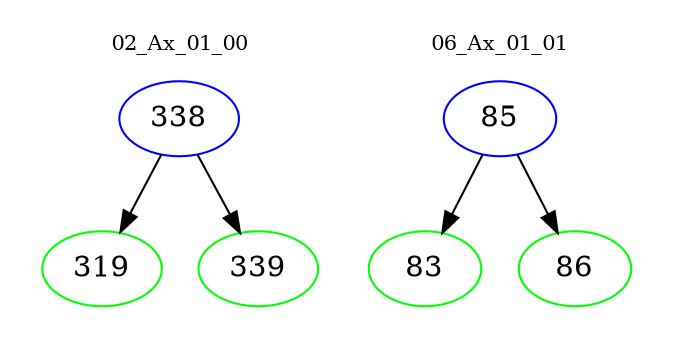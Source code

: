 digraph{
subgraph cluster_0 {
color = white
label = "02_Ax_01_00";
fontsize=10;
T0_338 [label="338", color="blue"]
T0_338 -> T0_319 [color="black"]
T0_319 [label="319", color="green"]
T0_338 -> T0_339 [color="black"]
T0_339 [label="339", color="green"]
}
subgraph cluster_1 {
color = white
label = "06_Ax_01_01";
fontsize=10;
T1_85 [label="85", color="blue"]
T1_85 -> T1_83 [color="black"]
T1_83 [label="83", color="green"]
T1_85 -> T1_86 [color="black"]
T1_86 [label="86", color="green"]
}
}
